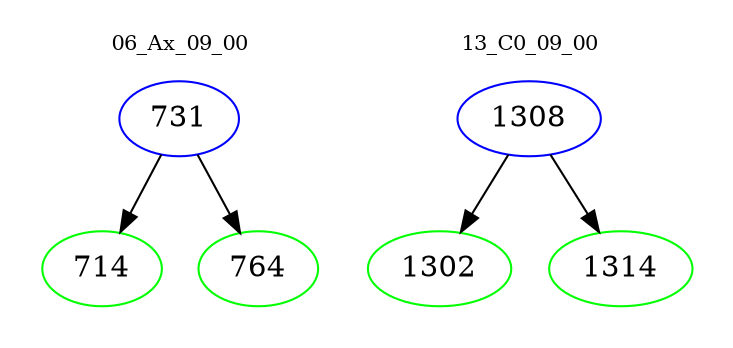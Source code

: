 digraph{
subgraph cluster_0 {
color = white
label = "06_Ax_09_00";
fontsize=10;
T0_731 [label="731", color="blue"]
T0_731 -> T0_714 [color="black"]
T0_714 [label="714", color="green"]
T0_731 -> T0_764 [color="black"]
T0_764 [label="764", color="green"]
}
subgraph cluster_1 {
color = white
label = "13_C0_09_00";
fontsize=10;
T1_1308 [label="1308", color="blue"]
T1_1308 -> T1_1302 [color="black"]
T1_1302 [label="1302", color="green"]
T1_1308 -> T1_1314 [color="black"]
T1_1314 [label="1314", color="green"]
}
}
